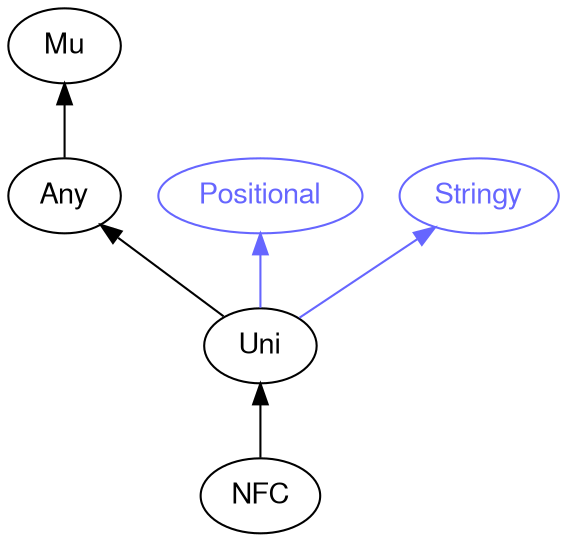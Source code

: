 digraph "perl6-type-graph" {
    rankdir=BT;
    splines=polyline;
    overlap=false; 
    // Types
    "NFC" [color="#000000", fontcolor="#000000", href="/type/NFC", fontname="FreeSans"];
    "Mu" [color="#000000", fontcolor="#000000", href="/type/Mu", fontname="FreeSans"];
    "Any" [color="#000000", fontcolor="#000000", href="/type/Any", fontname="FreeSans"];
    "Positional" [color="#6666FF", fontcolor="#6666FF", href="/type/Positional", fontname="FreeSans"];
    "Stringy" [color="#6666FF", fontcolor="#6666FF", href="/type/Stringy", fontname="FreeSans"];
    "Uni" [color="#000000", fontcolor="#000000", href="/type/Uni", fontname="FreeSans"];

    // Superclasses
    "NFC" -> "Uni" [color="#000000"];
    "Any" -> "Mu" [color="#000000"];
    "Uni" -> "Any" [color="#000000"];

    // Roles
    "Uni" -> "Positional" [color="#6666FF"];
    "Uni" -> "Stringy" [color="#6666FF"];
}
